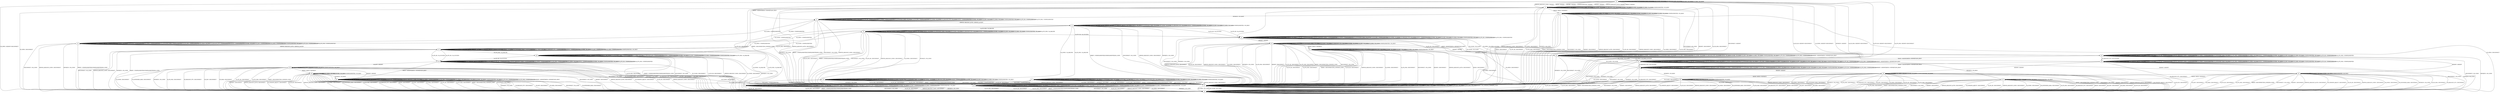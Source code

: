 digraph G {
label=""
s0
s1
s2
s3
s4
s5
s6
s7
s8
s9
s10
s11
s12
s13
s14
s15
s16
s17
s18
s19
s20
s21
s22
s23
s24
s25
s26
s27
s28
s29
s30
s0 [label="s0"];
s0 -> s2[label="DISCONNECT / KEXINIT "]
s0 -> s3[label="KEXINIT / KEXINIT "]
s0 -> s3[label="SERVICE_REQUEST_AUTH / KEXINIT "]
s0 -> s0[label="CH_WINDOW_ADJUST / CH_NONE "]
s0 -> s3[label="DEBUG / KEXINIT "]
s0 -> s2[label="UA_PK_OK / KEXINIT+DISCONNECT "]
s0 -> s3[label="SERVICE_REQUEST_CONN / KEXINIT "]
s0 -> s2[label="UA_NONE / KEXINIT+DISCONNECT "]
s0 -> s0[label="CH_EXTENDED_DATA / CH_NONE "]
s0 -> s2[label="NEWKEYS / KEXINIT "]
s0 -> s2[label="UA_PK_NOK / KEXINIT+DISCONNECT "]
s0 -> s4[label="CH_OPEN / KEXINIT+DISCONNECT "]
s0 -> s0[label="CH_CLOSE / CH_NONE "]
s0 -> s0[label="CH_REQUEST_PTY / CH_NONE "]
s0 -> s3[label="KEX30 / KEXINIT "]
s0 -> s3[label="IGNORE / KEXINIT "]
s0 -> s0[label="CH_EOF / CH_NONE "]
s0 -> s0[label="CH_DATA / CH_NONE "]
s0 -> s3[label="UNIMPLEMENTED / KEXINIT "]
s0 -> s2[label="UA_PW_OK / KEXINIT+DISCONNECT "]
s0 -> s2[label="UA_PW_NOK / KEXINIT+DISCONNECT "]
s0 -> s1[label="REKEY / KEXINIT|KEX31+NEWKEYS|NO_RESP "]
s1 [label="s1"];
s1 -> s2[label="DISCONNECT / NO_CONN "]
s1 -> s1[label="KEXINIT / UNIMPLEMENTED "]
s1 -> s5[label="SERVICE_REQUEST_AUTH / SERVICE_ACCEPT "]
s1 -> s1[label="CH_WINDOW_ADJUST / CH_NONE "]
s1 -> s1[label="DEBUG / NO_RESP "]
s1 -> s1[label="UA_PK_OK / UNIMPLEMENTED "]
s1 -> s2[label="SERVICE_REQUEST_CONN / DISCONNECT "]
s1 -> s1[label="UA_NONE / UNIMPLEMENTED "]
s1 -> s1[label="CH_EXTENDED_DATA / CH_NONE "]
s1 -> s2[label="NEWKEYS / NO_CONN "]
s1 -> s1[label="UA_PK_NOK / UNIMPLEMENTED "]
s1 -> s6[label="CH_OPEN / UNIMPLEMENTED "]
s1 -> s1[label="CH_CLOSE / CH_NONE "]
s1 -> s1[label="CH_REQUEST_PTY / CH_NONE "]
s1 -> s1[label="KEX30 / UNIMPLEMENTED "]
s1 -> s1[label="IGNORE / NO_RESP "]
s1 -> s1[label="CH_EOF / CH_NONE "]
s1 -> s1[label="CH_DATA / CH_NONE "]
s1 -> s1[label="UNIMPLEMENTED / NO_RESP "]
s1 -> s1[label="UA_PW_OK / UNIMPLEMENTED "]
s1 -> s1[label="UA_PW_NOK / UNIMPLEMENTED "]
s1 -> s2[label="REKEY / UNIMPLEMENTED|UNIMPLEMENTED|NO_CONN "]
s2 [label="s2"];
s2 -> s2[label="DISCONNECT / NO_CONN "]
s2 -> s2[label="KEXINIT / NO_CONN "]
s2 -> s2[label="SERVICE_REQUEST_AUTH / NO_CONN "]
s2 -> s2[label="CH_WINDOW_ADJUST / CH_NONE "]
s2 -> s2[label="DEBUG / NO_CONN "]
s2 -> s2[label="UA_PK_OK / NO_CONN "]
s2 -> s2[label="SERVICE_REQUEST_CONN / NO_CONN "]
s2 -> s2[label="UA_NONE / NO_CONN "]
s2 -> s2[label="CH_EXTENDED_DATA / CH_NONE "]
s2 -> s2[label="NEWKEYS / NO_CONN "]
s2 -> s2[label="UA_PK_NOK / NO_CONN "]
s2 -> s4[label="CH_OPEN / NO_CONN "]
s2 -> s2[label="CH_CLOSE / CH_NONE "]
s2 -> s2[label="CH_REQUEST_PTY / CH_NONE "]
s2 -> s2[label="KEX30 / NO_CONN "]
s2 -> s2[label="IGNORE / NO_CONN "]
s2 -> s2[label="CH_EOF / CH_NONE "]
s2 -> s2[label="CH_DATA / CH_NONE "]
s2 -> s2[label="UNIMPLEMENTED / NO_CONN "]
s2 -> s2[label="UA_PW_OK / NO_CONN "]
s2 -> s2[label="UA_PW_NOK / NO_CONN "]
s2 -> s2[label="REKEY / NO_CONN|NO_CONN|NO_CONN "]
s3 [label="s3"];
s3 -> s2[label="DISCONNECT / NO_CONN "]
s3 -> s2[label="KEXINIT / DISCONNECT "]
s3 -> s2[label="SERVICE_REQUEST_AUTH / DISCONNECT "]
s3 -> s3[label="CH_WINDOW_ADJUST / CH_NONE "]
s3 -> s3[label="DEBUG / NO_RESP "]
s3 -> s2[label="UA_PK_OK / DISCONNECT "]
s3 -> s2[label="SERVICE_REQUEST_CONN / DISCONNECT "]
s3 -> s2[label="UA_NONE / DISCONNECT "]
s3 -> s3[label="CH_EXTENDED_DATA / CH_NONE "]
s3 -> s2[label="NEWKEYS / NO_CONN "]
s3 -> s2[label="UA_PK_NOK / DISCONNECT "]
s3 -> s4[label="CH_OPEN / DISCONNECT "]
s3 -> s3[label="CH_CLOSE / CH_NONE "]
s3 -> s3[label="CH_REQUEST_PTY / CH_NONE "]
s3 -> s7[label="KEX30 / KEX31+NEWKEYS "]
s3 -> s3[label="IGNORE / NO_RESP "]
s3 -> s3[label="CH_EOF / CH_NONE "]
s3 -> s3[label="CH_DATA / CH_NONE "]
s3 -> s3[label="UNIMPLEMENTED / NO_RESP "]
s3 -> s2[label="UA_PW_OK / DISCONNECT "]
s3 -> s2[label="UA_PW_NOK / DISCONNECT "]
s3 -> s2[label="REKEY / DISCONNECT|NO_CONN|NO_CONN "]
s4 [label="s4"];
s4 -> s4[label="DISCONNECT / NO_CONN "]
s4 -> s4[label="KEXINIT / NO_CONN "]
s4 -> s4[label="SERVICE_REQUEST_AUTH / NO_CONN "]
s4 -> s4[label="CH_WINDOW_ADJUST / NO_CONN "]
s4 -> s4[label="DEBUG / NO_CONN "]
s4 -> s4[label="UA_PK_OK / NO_CONN "]
s4 -> s4[label="SERVICE_REQUEST_CONN / NO_CONN "]
s4 -> s4[label="UA_NONE / NO_CONN "]
s4 -> s4[label="CH_EXTENDED_DATA / NO_CONN "]
s4 -> s4[label="NEWKEYS / NO_CONN "]
s4 -> s4[label="UA_PK_NOK / NO_CONN "]
s4 -> s4[label="CH_OPEN / CH_MAX "]
s4 -> s2[label="CH_CLOSE / NO_CONN "]
s4 -> s4[label="CH_REQUEST_PTY / NO_CONN "]
s4 -> s4[label="KEX30 / NO_CONN "]
s4 -> s4[label="IGNORE / NO_CONN "]
s4 -> s4[label="CH_EOF / NO_CONN "]
s4 -> s4[label="CH_DATA / NO_CONN "]
s4 -> s4[label="UNIMPLEMENTED / NO_CONN "]
s4 -> s4[label="UA_PW_OK / NO_CONN "]
s4 -> s4[label="UA_PW_NOK / NO_CONN "]
s4 -> s4[label="REKEY / NO_CONN|NO_CONN|NO_CONN "]
s5 [label="s5"];
s5 -> s2[label="DISCONNECT / NO_CONN "]
s5 -> s5[label="KEXINIT / UNIMPLEMENTED "]
s5 -> s5[label="SERVICE_REQUEST_AUTH / SERVICE_ACCEPT "]
s5 -> s5[label="CH_WINDOW_ADJUST / CH_NONE "]
s5 -> s5[label="DEBUG / NO_RESP "]
s5 -> s8[label="UA_PK_OK / UA_SUCCESS "]
s5 -> s2[label="SERVICE_REQUEST_CONN / DISCONNECT "]
s5 -> s10[label="UA_NONE / UA_FAILURE "]
s5 -> s5[label="CH_EXTENDED_DATA / CH_NONE "]
s5 -> s2[label="NEWKEYS / NO_CONN "]
s5 -> s11[label="UA_PK_NOK / UA_FAILURE "]
s5 -> s12[label="CH_OPEN / UNIMPLEMENTED "]
s5 -> s5[label="CH_CLOSE / CH_NONE "]
s5 -> s5[label="CH_REQUEST_PTY / CH_NONE "]
s5 -> s5[label="KEX30 / UNIMPLEMENTED "]
s5 -> s5[label="IGNORE / NO_RESP "]
s5 -> s5[label="CH_EOF / CH_NONE "]
s5 -> s5[label="CH_DATA / CH_NONE "]
s5 -> s5[label="UNIMPLEMENTED / NO_RESP "]
s5 -> s8[label="UA_PW_OK / UA_SUCCESS "]
s5 -> s9[label="UA_PW_NOK / UA_FAILURE "]
s5 -> s2[label="REKEY / UNIMPLEMENTED|UNIMPLEMENTED|NO_CONN "]
s6 [label="s6"];
s6 -> s4[label="DISCONNECT / NO_CONN "]
s6 -> s6[label="KEXINIT / UNIMPLEMENTED "]
s6 -> s12[label="SERVICE_REQUEST_AUTH / SERVICE_ACCEPT "]
s6 -> s6[label="CH_WINDOW_ADJUST / UNIMPLEMENTED "]
s6 -> s6[label="DEBUG / NO_RESP "]
s6 -> s6[label="UA_PK_OK / UNIMPLEMENTED "]
s6 -> s4[label="SERVICE_REQUEST_CONN / DISCONNECT "]
s6 -> s6[label="UA_NONE / UNIMPLEMENTED "]
s6 -> s6[label="CH_EXTENDED_DATA / UNIMPLEMENTED "]
s6 -> s4[label="NEWKEYS / NO_CONN "]
s6 -> s6[label="UA_PK_NOK / UNIMPLEMENTED "]
s6 -> s6[label="CH_OPEN / CH_MAX "]
s6 -> s1[label="CH_CLOSE / UNIMPLEMENTED "]
s6 -> s6[label="CH_REQUEST_PTY / UNIMPLEMENTED "]
s6 -> s6[label="KEX30 / UNIMPLEMENTED "]
s6 -> s6[label="IGNORE / NO_RESP "]
s6 -> s6[label="CH_EOF / UNIMPLEMENTED "]
s6 -> s6[label="CH_DATA / UNIMPLEMENTED "]
s6 -> s6[label="UNIMPLEMENTED / NO_RESP "]
s6 -> s6[label="UA_PW_OK / UNIMPLEMENTED "]
s6 -> s6[label="UA_PW_NOK / UNIMPLEMENTED "]
s6 -> s4[label="REKEY / UNIMPLEMENTED|UNIMPLEMENTED|NO_CONN "]
s7 [label="s7"];
s7 -> s2[label="DISCONNECT / NO_CONN "]
s7 -> s2[label="KEXINIT / DISCONNECT "]
s7 -> s2[label="SERVICE_REQUEST_AUTH / DISCONNECT "]
s7 -> s7[label="CH_WINDOW_ADJUST / CH_NONE "]
s7 -> s7[label="DEBUG / NO_RESP "]
s7 -> s2[label="UA_PK_OK / DISCONNECT "]
s7 -> s2[label="SERVICE_REQUEST_CONN / DISCONNECT "]
s7 -> s2[label="UA_NONE / DISCONNECT "]
s7 -> s7[label="CH_EXTENDED_DATA / CH_NONE "]
s7 -> s1[label="NEWKEYS / NO_RESP "]
s7 -> s2[label="UA_PK_NOK / DISCONNECT "]
s7 -> s4[label="CH_OPEN / DISCONNECT "]
s7 -> s7[label="CH_CLOSE / CH_NONE "]
s7 -> s7[label="CH_REQUEST_PTY / CH_NONE "]
s7 -> s2[label="KEX30 / DISCONNECT "]
s7 -> s7[label="IGNORE / NO_RESP "]
s7 -> s7[label="CH_EOF / CH_NONE "]
s7 -> s7[label="CH_DATA / CH_NONE "]
s7 -> s7[label="UNIMPLEMENTED / NO_RESP "]
s7 -> s2[label="UA_PW_OK / DISCONNECT "]
s7 -> s2[label="UA_PW_NOK / DISCONNECT "]
s7 -> s2[label="REKEY / DISCONNECT|NO_CONN|NO_CONN "]
s8 [label="s8"];
s8 -> s2[label="DISCONNECT / NO_CONN "]
s8 -> s13[label="KEXINIT / KEXINIT "]
s8 -> s8[label="SERVICE_REQUEST_AUTH / UNIMPLEMENTED "]
s8 -> s8[label="CH_WINDOW_ADJUST / CH_NONE "]
s8 -> s8[label="DEBUG / NO_RESP "]
s8 -> s8[label="UA_PK_OK / UNIMPLEMENTED "]
s8 -> s8[label="SERVICE_REQUEST_CONN / UNIMPLEMENTED "]
s8 -> s8[label="UA_NONE / UNIMPLEMENTED "]
s8 -> s8[label="CH_EXTENDED_DATA / CH_NONE "]
s8 -> s2[label="NEWKEYS / NO_CONN "]
s8 -> s8[label="UA_PK_NOK / UNIMPLEMENTED "]
s8 -> s15[label="CH_OPEN / CH_OPEN_SUCCESS "]
s8 -> s8[label="CH_CLOSE / CH_NONE "]
s8 -> s8[label="CH_REQUEST_PTY / CH_NONE "]
s8 -> s8[label="KEX30 / UNIMPLEMENTED "]
s8 -> s8[label="IGNORE / NO_RESP "]
s8 -> s8[label="CH_EOF / CH_NONE "]
s8 -> s8[label="CH_DATA / CH_NONE "]
s8 -> s8[label="UNIMPLEMENTED / NO_RESP "]
s8 -> s8[label="UA_PW_OK / UNIMPLEMENTED "]
s8 -> s8[label="UA_PW_NOK / UNIMPLEMENTED "]
s8 -> s14[label="REKEY / KEXINIT|KEX31+NEWKEYS|NO_RESP "]
s9 [label="s9"];
s9 -> s2[label="DISCONNECT / NO_CONN "]
s9 -> s9[label="KEXINIT / UNIMPLEMENTED "]
s9 -> s9[label="SERVICE_REQUEST_AUTH / SERVICE_ACCEPT "]
s9 -> s9[label="CH_WINDOW_ADJUST / CH_NONE "]
s9 -> s9[label="DEBUG / NO_RESP "]
s9 -> s2[label="UA_PK_OK / DISCONNECT "]
s9 -> s2[label="SERVICE_REQUEST_CONN / DISCONNECT "]
s9 -> s2[label="UA_NONE / DISCONNECT "]
s9 -> s9[label="CH_EXTENDED_DATA / CH_NONE "]
s9 -> s2[label="NEWKEYS / NO_CONN "]
s9 -> s2[label="UA_PK_NOK / DISCONNECT "]
s9 -> s16[label="CH_OPEN / UNIMPLEMENTED "]
s9 -> s9[label="CH_CLOSE / CH_NONE "]
s9 -> s9[label="CH_REQUEST_PTY / CH_NONE "]
s9 -> s9[label="KEX30 / UNIMPLEMENTED "]
s9 -> s9[label="IGNORE / NO_RESP "]
s9 -> s9[label="CH_EOF / CH_NONE "]
s9 -> s9[label="CH_DATA / CH_NONE "]
s9 -> s9[label="UNIMPLEMENTED / NO_RESP "]
s9 -> s8[label="UA_PW_OK / UA_SUCCESS "]
s9 -> s9[label="UA_PW_NOK / UA_FAILURE "]
s9 -> s2[label="REKEY / UNIMPLEMENTED|UNIMPLEMENTED|NO_CONN "]
s10 [label="s10"];
s10 -> s2[label="DISCONNECT / NO_CONN "]
s10 -> s10[label="KEXINIT / UNIMPLEMENTED "]
s10 -> s10[label="SERVICE_REQUEST_AUTH / SERVICE_ACCEPT "]
s10 -> s10[label="CH_WINDOW_ADJUST / CH_NONE "]
s10 -> s10[label="DEBUG / NO_RESP "]
s10 -> s2[label="UA_PK_OK / DISCONNECT "]
s10 -> s2[label="SERVICE_REQUEST_CONN / DISCONNECT "]
s10 -> s10[label="UA_NONE / UA_FAILURE "]
s10 -> s10[label="CH_EXTENDED_DATA / CH_NONE "]
s10 -> s2[label="NEWKEYS / NO_CONN "]
s10 -> s2[label="UA_PK_NOK / DISCONNECT "]
s10 -> s17[label="CH_OPEN / UNIMPLEMENTED "]
s10 -> s10[label="CH_CLOSE / CH_NONE "]
s10 -> s10[label="CH_REQUEST_PTY / CH_NONE "]
s10 -> s10[label="KEX30 / UNIMPLEMENTED "]
s10 -> s10[label="IGNORE / NO_RESP "]
s10 -> s10[label="CH_EOF / CH_NONE "]
s10 -> s10[label="CH_DATA / CH_NONE "]
s10 -> s10[label="UNIMPLEMENTED / NO_RESP "]
s10 -> s2[label="UA_PW_OK / DISCONNECT "]
s10 -> s2[label="UA_PW_NOK / DISCONNECT "]
s10 -> s2[label="REKEY / UNIMPLEMENTED|UNIMPLEMENTED|NO_CONN "]
s11 [label="s11"];
s11 -> s2[label="DISCONNECT / NO_CONN "]
s11 -> s11[label="KEXINIT / UNIMPLEMENTED "]
s11 -> s11[label="SERVICE_REQUEST_AUTH / SERVICE_ACCEPT "]
s11 -> s11[label="CH_WINDOW_ADJUST / CH_NONE "]
s11 -> s11[label="DEBUG / NO_RESP "]
s11 -> s2[label="UA_PK_OK / DISCONNECT "]
s11 -> s2[label="SERVICE_REQUEST_CONN / DISCONNECT "]
s11 -> s2[label="UA_NONE / DISCONNECT "]
s11 -> s11[label="CH_EXTENDED_DATA / CH_NONE "]
s11 -> s2[label="NEWKEYS / NO_CONN "]
s11 -> s11[label="UA_PK_NOK / UA_FAILURE "]
s11 -> s18[label="CH_OPEN / UNIMPLEMENTED "]
s11 -> s11[label="CH_CLOSE / CH_NONE "]
s11 -> s11[label="CH_REQUEST_PTY / CH_NONE "]
s11 -> s11[label="KEX30 / UNIMPLEMENTED "]
s11 -> s11[label="IGNORE / NO_RESP "]
s11 -> s11[label="CH_EOF / CH_NONE "]
s11 -> s11[label="CH_DATA / CH_NONE "]
s11 -> s11[label="UNIMPLEMENTED / NO_RESP "]
s11 -> s2[label="UA_PW_OK / DISCONNECT "]
s11 -> s2[label="UA_PW_NOK / DISCONNECT "]
s11 -> s2[label="REKEY / UNIMPLEMENTED|UNIMPLEMENTED|NO_CONN "]
s12 [label="s12"];
s12 -> s4[label="DISCONNECT / NO_CONN "]
s12 -> s12[label="KEXINIT / UNIMPLEMENTED "]
s12 -> s12[label="SERVICE_REQUEST_AUTH / SERVICE_ACCEPT "]
s12 -> s12[label="CH_WINDOW_ADJUST / UNIMPLEMENTED "]
s12 -> s12[label="DEBUG / NO_RESP "]
s12 -> s19[label="UA_PK_OK / UA_SUCCESS "]
s12 -> s4[label="SERVICE_REQUEST_CONN / DISCONNECT "]
s12 -> s17[label="UA_NONE / UA_FAILURE "]
s12 -> s12[label="CH_EXTENDED_DATA / UNIMPLEMENTED "]
s12 -> s4[label="NEWKEYS / NO_CONN "]
s12 -> s18[label="UA_PK_NOK / UA_FAILURE "]
s12 -> s12[label="CH_OPEN / CH_MAX "]
s12 -> s5[label="CH_CLOSE / UNIMPLEMENTED "]
s12 -> s12[label="CH_REQUEST_PTY / UNIMPLEMENTED "]
s12 -> s12[label="KEX30 / UNIMPLEMENTED "]
s12 -> s12[label="IGNORE / NO_RESP "]
s12 -> s12[label="CH_EOF / UNIMPLEMENTED "]
s12 -> s12[label="CH_DATA / UNIMPLEMENTED "]
s12 -> s12[label="UNIMPLEMENTED / NO_RESP "]
s12 -> s19[label="UA_PW_OK / UA_SUCCESS "]
s12 -> s16[label="UA_PW_NOK / UA_FAILURE "]
s12 -> s4[label="REKEY / UNIMPLEMENTED|UNIMPLEMENTED|NO_CONN "]
s13 [label="s13"];
s13 -> s2[label="DISCONNECT / NO_CONN "]
s13 -> s2[label="KEXINIT / DISCONNECT "]
s13 -> s2[label="SERVICE_REQUEST_AUTH / DISCONNECT "]
s13 -> s13[label="CH_WINDOW_ADJUST / CH_NONE "]
s13 -> s13[label="DEBUG / NO_RESP "]
s13 -> s2[label="UA_PK_OK / DISCONNECT "]
s13 -> s2[label="SERVICE_REQUEST_CONN / DISCONNECT "]
s13 -> s2[label="UA_NONE / DISCONNECT "]
s13 -> s13[label="CH_EXTENDED_DATA / CH_NONE "]
s13 -> s2[label="NEWKEYS / NO_CONN "]
s13 -> s2[label="UA_PK_NOK / DISCONNECT "]
s13 -> s4[label="CH_OPEN / DISCONNECT "]
s13 -> s13[label="CH_CLOSE / CH_NONE "]
s13 -> s13[label="CH_REQUEST_PTY / CH_NONE "]
s13 -> s20[label="KEX30 / KEX31+NEWKEYS "]
s13 -> s13[label="IGNORE / NO_RESP "]
s13 -> s13[label="CH_EOF / CH_NONE "]
s13 -> s13[label="CH_DATA / CH_NONE "]
s13 -> s13[label="UNIMPLEMENTED / NO_RESP "]
s13 -> s2[label="UA_PW_OK / DISCONNECT "]
s13 -> s2[label="UA_PW_NOK / DISCONNECT "]
s13 -> s2[label="REKEY / DISCONNECT|NO_CONN|NO_CONN "]
s14 [label="s14"];
s14 -> s2[label="DISCONNECT / NO_CONN "]
s14 -> s13[label="KEXINIT / KEXINIT "]
s14 -> s14[label="SERVICE_REQUEST_AUTH / NO_RESP "]
s14 -> s14[label="CH_WINDOW_ADJUST / CH_NONE "]
s14 -> s14[label="DEBUG / NO_RESP "]
s14 -> s14[label="UA_PK_OK / UNIMPLEMENTED "]
s14 -> s14[label="SERVICE_REQUEST_CONN / NO_RESP "]
s14 -> s14[label="UA_NONE / UNIMPLEMENTED "]
s14 -> s14[label="CH_EXTENDED_DATA / CH_NONE "]
s14 -> s2[label="NEWKEYS / NO_CONN "]
s14 -> s14[label="UA_PK_NOK / UNIMPLEMENTED "]
s14 -> s21[label="CH_OPEN / CH_OPEN_SUCCESS "]
s14 -> s14[label="CH_CLOSE / CH_NONE "]
s14 -> s14[label="CH_REQUEST_PTY / CH_NONE "]
s14 -> s14[label="KEX30 / NO_RESP "]
s14 -> s14[label="IGNORE / NO_RESP "]
s14 -> s14[label="CH_EOF / CH_NONE "]
s14 -> s14[label="CH_DATA / CH_NONE "]
s14 -> s14[label="UNIMPLEMENTED / NO_RESP "]
s14 -> s14[label="UA_PW_OK / UNIMPLEMENTED "]
s14 -> s14[label="UA_PW_NOK / UNIMPLEMENTED "]
s14 -> s14[label="REKEY / KEXINIT|KEX31+NEWKEYS|NO_RESP "]
s15 [label="s15"];
s15 -> s4[label="DISCONNECT / NO_CONN "]
s15 -> s22[label="KEXINIT / KEXINIT "]
s15 -> s15[label="SERVICE_REQUEST_AUTH / UNIMPLEMENTED "]
s15 -> s15[label="CH_WINDOW_ADJUST / NO_RESP "]
s15 -> s15[label="DEBUG / NO_RESP "]
s15 -> s15[label="UA_PK_OK / UNIMPLEMENTED "]
s15 -> s15[label="SERVICE_REQUEST_CONN / UNIMPLEMENTED "]
s15 -> s15[label="UA_NONE / UNIMPLEMENTED "]
s15 -> s15[label="CH_EXTENDED_DATA / NO_RESP "]
s15 -> s4[label="NEWKEYS / NO_CONN "]
s15 -> s15[label="UA_PK_NOK / UNIMPLEMENTED "]
s15 -> s15[label="CH_OPEN / CH_MAX "]
s15 -> s8[label="CH_CLOSE / CH_CLOSE "]
s15 -> s23[label="CH_REQUEST_PTY / CH_SUCCESS "]
s15 -> s15[label="KEX30 / UNIMPLEMENTED "]
s15 -> s15[label="IGNORE / NO_RESP "]
s15 -> s15[label="CH_EOF / NO_RESP "]
s15 -> s15[label="CH_DATA / NO_RESP "]
s15 -> s15[label="UNIMPLEMENTED / NO_RESP "]
s15 -> s15[label="UA_PW_OK / UNIMPLEMENTED "]
s15 -> s15[label="UA_PW_NOK / UNIMPLEMENTED "]
s15 -> s21[label="REKEY / KEXINIT|KEX31+NEWKEYS|NO_RESP "]
s16 [label="s16"];
s16 -> s4[label="DISCONNECT / NO_CONN "]
s16 -> s16[label="KEXINIT / UNIMPLEMENTED "]
s16 -> s16[label="SERVICE_REQUEST_AUTH / SERVICE_ACCEPT "]
s16 -> s16[label="CH_WINDOW_ADJUST / UNIMPLEMENTED "]
s16 -> s16[label="DEBUG / NO_RESP "]
s16 -> s4[label="UA_PK_OK / DISCONNECT "]
s16 -> s4[label="SERVICE_REQUEST_CONN / DISCONNECT "]
s16 -> s4[label="UA_NONE / DISCONNECT "]
s16 -> s16[label="CH_EXTENDED_DATA / UNIMPLEMENTED "]
s16 -> s4[label="NEWKEYS / NO_CONN "]
s16 -> s4[label="UA_PK_NOK / DISCONNECT "]
s16 -> s16[label="CH_OPEN / CH_MAX "]
s16 -> s9[label="CH_CLOSE / UNIMPLEMENTED "]
s16 -> s16[label="CH_REQUEST_PTY / UNIMPLEMENTED "]
s16 -> s16[label="KEX30 / UNIMPLEMENTED "]
s16 -> s16[label="IGNORE / NO_RESP "]
s16 -> s16[label="CH_EOF / UNIMPLEMENTED "]
s16 -> s16[label="CH_DATA / UNIMPLEMENTED "]
s16 -> s16[label="UNIMPLEMENTED / NO_RESP "]
s16 -> s19[label="UA_PW_OK / UA_SUCCESS "]
s16 -> s16[label="UA_PW_NOK / UA_FAILURE "]
s16 -> s4[label="REKEY / UNIMPLEMENTED|UNIMPLEMENTED|NO_CONN "]
s17 [label="s17"];
s17 -> s4[label="DISCONNECT / NO_CONN "]
s17 -> s17[label="KEXINIT / UNIMPLEMENTED "]
s17 -> s17[label="SERVICE_REQUEST_AUTH / SERVICE_ACCEPT "]
s17 -> s17[label="CH_WINDOW_ADJUST / UNIMPLEMENTED "]
s17 -> s17[label="DEBUG / NO_RESP "]
s17 -> s4[label="UA_PK_OK / DISCONNECT "]
s17 -> s4[label="SERVICE_REQUEST_CONN / DISCONNECT "]
s17 -> s17[label="UA_NONE / UA_FAILURE "]
s17 -> s17[label="CH_EXTENDED_DATA / UNIMPLEMENTED "]
s17 -> s4[label="NEWKEYS / NO_CONN "]
s17 -> s4[label="UA_PK_NOK / DISCONNECT "]
s17 -> s17[label="CH_OPEN / CH_MAX "]
s17 -> s10[label="CH_CLOSE / UNIMPLEMENTED "]
s17 -> s17[label="CH_REQUEST_PTY / UNIMPLEMENTED "]
s17 -> s17[label="KEX30 / UNIMPLEMENTED "]
s17 -> s17[label="IGNORE / NO_RESP "]
s17 -> s17[label="CH_EOF / UNIMPLEMENTED "]
s17 -> s17[label="CH_DATA / UNIMPLEMENTED "]
s17 -> s17[label="UNIMPLEMENTED / NO_RESP "]
s17 -> s4[label="UA_PW_OK / DISCONNECT "]
s17 -> s4[label="UA_PW_NOK / DISCONNECT "]
s17 -> s4[label="REKEY / UNIMPLEMENTED|UNIMPLEMENTED|NO_CONN "]
s18 [label="s18"];
s18 -> s4[label="DISCONNECT / NO_CONN "]
s18 -> s18[label="KEXINIT / UNIMPLEMENTED "]
s18 -> s18[label="SERVICE_REQUEST_AUTH / SERVICE_ACCEPT "]
s18 -> s18[label="CH_WINDOW_ADJUST / UNIMPLEMENTED "]
s18 -> s18[label="DEBUG / NO_RESP "]
s18 -> s4[label="UA_PK_OK / DISCONNECT "]
s18 -> s4[label="SERVICE_REQUEST_CONN / DISCONNECT "]
s18 -> s4[label="UA_NONE / DISCONNECT "]
s18 -> s18[label="CH_EXTENDED_DATA / UNIMPLEMENTED "]
s18 -> s4[label="NEWKEYS / NO_CONN "]
s18 -> s18[label="UA_PK_NOK / UA_FAILURE "]
s18 -> s18[label="CH_OPEN / CH_MAX "]
s18 -> s11[label="CH_CLOSE / UNIMPLEMENTED "]
s18 -> s18[label="CH_REQUEST_PTY / UNIMPLEMENTED "]
s18 -> s18[label="KEX30 / UNIMPLEMENTED "]
s18 -> s18[label="IGNORE / NO_RESP "]
s18 -> s18[label="CH_EOF / UNIMPLEMENTED "]
s18 -> s18[label="CH_DATA / UNIMPLEMENTED "]
s18 -> s18[label="UNIMPLEMENTED / NO_RESP "]
s18 -> s4[label="UA_PW_OK / DISCONNECT "]
s18 -> s4[label="UA_PW_NOK / DISCONNECT "]
s18 -> s4[label="REKEY / UNIMPLEMENTED|UNIMPLEMENTED|NO_CONN "]
s19 [label="s19"];
s19 -> s4[label="DISCONNECT / NO_CONN "]
s19 -> s24[label="KEXINIT / KEXINIT "]
s19 -> s19[label="SERVICE_REQUEST_AUTH / UNIMPLEMENTED "]
s19 -> s19[label="CH_WINDOW_ADJUST / NO_RESP "]
s19 -> s19[label="DEBUG / NO_RESP "]
s19 -> s19[label="UA_PK_OK / UNIMPLEMENTED "]
s19 -> s19[label="SERVICE_REQUEST_CONN / UNIMPLEMENTED "]
s19 -> s19[label="UA_NONE / UNIMPLEMENTED "]
s19 -> s4[label="CH_EXTENDED_DATA / DISCONNECT "]
s19 -> s4[label="NEWKEYS / NO_CONN "]
s19 -> s19[label="UA_PK_NOK / UNIMPLEMENTED "]
s19 -> s19[label="CH_OPEN / CH_MAX "]
s19 -> s2[label="CH_CLOSE / DISCONNECT "]
s19 -> s4[label="CH_REQUEST_PTY / DISCONNECT "]
s19 -> s19[label="KEX30 / UNIMPLEMENTED "]
s19 -> s19[label="IGNORE / NO_RESP "]
s19 -> s4[label="CH_EOF / DISCONNECT "]
s19 -> s4[label="CH_DATA / DISCONNECT "]
s19 -> s19[label="UNIMPLEMENTED / NO_RESP "]
s19 -> s19[label="UA_PW_OK / UNIMPLEMENTED "]
s19 -> s19[label="UA_PW_NOK / UNIMPLEMENTED "]
s19 -> s25[label="REKEY / KEXINIT|KEX31+NEWKEYS|NO_RESP "]
s20 [label="s20"];
s20 -> s2[label="DISCONNECT / NO_CONN "]
s20 -> s2[label="KEXINIT / DISCONNECT "]
s20 -> s2[label="SERVICE_REQUEST_AUTH / DISCONNECT "]
s20 -> s20[label="CH_WINDOW_ADJUST / CH_NONE "]
s20 -> s20[label="DEBUG / NO_RESP "]
s20 -> s2[label="UA_PK_OK / DISCONNECT "]
s20 -> s2[label="SERVICE_REQUEST_CONN / DISCONNECT "]
s20 -> s2[label="UA_NONE / DISCONNECT "]
s20 -> s20[label="CH_EXTENDED_DATA / CH_NONE "]
s20 -> s14[label="NEWKEYS / NO_RESP "]
s20 -> s2[label="UA_PK_NOK / DISCONNECT "]
s20 -> s4[label="CH_OPEN / DISCONNECT "]
s20 -> s20[label="CH_CLOSE / CH_NONE "]
s20 -> s20[label="CH_REQUEST_PTY / CH_NONE "]
s20 -> s2[label="KEX30 / DISCONNECT "]
s20 -> s20[label="IGNORE / NO_RESP "]
s20 -> s20[label="CH_EOF / CH_NONE "]
s20 -> s20[label="CH_DATA / CH_NONE "]
s20 -> s20[label="UNIMPLEMENTED / NO_RESP "]
s20 -> s2[label="UA_PW_OK / DISCONNECT "]
s20 -> s2[label="UA_PW_NOK / DISCONNECT "]
s20 -> s2[label="REKEY / DISCONNECT|NO_CONN|NO_CONN "]
s21 [label="s21"];
s21 -> s4[label="DISCONNECT / NO_CONN "]
s21 -> s22[label="KEXINIT / KEXINIT "]
s21 -> s21[label="SERVICE_REQUEST_AUTH / NO_RESP "]
s21 -> s21[label="CH_WINDOW_ADJUST / NO_RESP "]
s21 -> s21[label="DEBUG / NO_RESP "]
s21 -> s21[label="UA_PK_OK / UNIMPLEMENTED "]
s21 -> s21[label="SERVICE_REQUEST_CONN / NO_RESP "]
s21 -> s21[label="UA_NONE / UNIMPLEMENTED "]
s21 -> s21[label="CH_EXTENDED_DATA / NO_RESP "]
s21 -> s4[label="NEWKEYS / NO_CONN "]
s21 -> s21[label="UA_PK_NOK / UNIMPLEMENTED "]
s21 -> s21[label="CH_OPEN / CH_MAX "]
s21 -> s14[label="CH_CLOSE / CH_CLOSE "]
s21 -> s26[label="CH_REQUEST_PTY / CH_SUCCESS "]
s21 -> s21[label="KEX30 / NO_RESP "]
s21 -> s21[label="IGNORE / NO_RESP "]
s21 -> s21[label="CH_EOF / NO_RESP "]
s21 -> s21[label="CH_DATA / NO_RESP "]
s21 -> s21[label="UNIMPLEMENTED / NO_RESP "]
s21 -> s21[label="UA_PW_OK / UNIMPLEMENTED "]
s21 -> s21[label="UA_PW_NOK / UNIMPLEMENTED "]
s21 -> s21[label="REKEY / KEXINIT|KEX31+NEWKEYS|NO_RESP "]
s22 [label="s22"];
s22 -> s4[label="DISCONNECT / NO_CONN "]
s22 -> s4[label="KEXINIT / DISCONNECT "]
s22 -> s4[label="SERVICE_REQUEST_AUTH / DISCONNECT "]
s22 -> s4[label="CH_WINDOW_ADJUST / DISCONNECT "]
s22 -> s22[label="DEBUG / NO_RESP "]
s22 -> s4[label="UA_PK_OK / DISCONNECT "]
s22 -> s4[label="SERVICE_REQUEST_CONN / DISCONNECT "]
s22 -> s4[label="UA_NONE / DISCONNECT "]
s22 -> s4[label="CH_EXTENDED_DATA / DISCONNECT "]
s22 -> s4[label="NEWKEYS / NO_CONN "]
s22 -> s4[label="UA_PK_NOK / DISCONNECT "]
s22 -> s22[label="CH_OPEN / CH_MAX "]
s22 -> s2[label="CH_CLOSE / DISCONNECT "]
s22 -> s4[label="CH_REQUEST_PTY / DISCONNECT "]
s22 -> s27[label="KEX30 / KEX31+NEWKEYS "]
s22 -> s22[label="IGNORE / NO_RESP "]
s22 -> s4[label="CH_EOF / DISCONNECT "]
s22 -> s4[label="CH_DATA / DISCONNECT "]
s22 -> s22[label="UNIMPLEMENTED / NO_RESP "]
s22 -> s4[label="UA_PW_OK / DISCONNECT "]
s22 -> s4[label="UA_PW_NOK / DISCONNECT "]
s22 -> s4[label="REKEY / DISCONNECT|NO_CONN|NO_CONN "]
s23 [label="s23"];
s23 -> s4[label="DISCONNECT / NO_CONN "]
s23 -> s28[label="KEXINIT / KEXINIT "]
s23 -> s23[label="SERVICE_REQUEST_AUTH / UNIMPLEMENTED "]
s23 -> s23[label="CH_WINDOW_ADJUST / NO_RESP "]
s23 -> s23[label="DEBUG / NO_RESP "]
s23 -> s23[label="UA_PK_OK / UNIMPLEMENTED "]
s23 -> s23[label="SERVICE_REQUEST_CONN / UNIMPLEMENTED "]
s23 -> s23[label="UA_NONE / UNIMPLEMENTED "]
s23 -> s23[label="CH_EXTENDED_DATA / NO_RESP "]
s23 -> s4[label="NEWKEYS / NO_CONN "]
s23 -> s23[label="UA_PK_NOK / UNIMPLEMENTED "]
s23 -> s23[label="CH_OPEN / CH_MAX "]
s23 -> s8[label="CH_CLOSE / CH_CLOSE "]
s23 -> s4[label="CH_REQUEST_PTY / DISCONNECT "]
s23 -> s23[label="KEX30 / UNIMPLEMENTED "]
s23 -> s23[label="IGNORE / NO_RESP "]
s23 -> s23[label="CH_EOF / NO_RESP "]
s23 -> s23[label="CH_DATA / NO_RESP "]
s23 -> s23[label="UNIMPLEMENTED / NO_RESP "]
s23 -> s23[label="UA_PW_OK / UNIMPLEMENTED "]
s23 -> s23[label="UA_PW_NOK / UNIMPLEMENTED "]
s23 -> s26[label="REKEY / KEXINIT|KEX31+NEWKEYS|NO_RESP "]
s24 [label="s24"];
s24 -> s4[label="DISCONNECT / NO_CONN "]
s24 -> s4[label="KEXINIT / DISCONNECT "]
s24 -> s4[label="SERVICE_REQUEST_AUTH / DISCONNECT "]
s24 -> s4[label="CH_WINDOW_ADJUST / DISCONNECT "]
s24 -> s24[label="DEBUG / NO_RESP "]
s24 -> s4[label="UA_PK_OK / DISCONNECT "]
s24 -> s4[label="SERVICE_REQUEST_CONN / DISCONNECT "]
s24 -> s4[label="UA_NONE / DISCONNECT "]
s24 -> s4[label="CH_EXTENDED_DATA / DISCONNECT "]
s24 -> s4[label="NEWKEYS / NO_CONN "]
s24 -> s4[label="UA_PK_NOK / DISCONNECT "]
s24 -> s24[label="CH_OPEN / CH_MAX "]
s24 -> s2[label="CH_CLOSE / DISCONNECT "]
s24 -> s4[label="CH_REQUEST_PTY / DISCONNECT "]
s24 -> s29[label="KEX30 / KEX31+NEWKEYS "]
s24 -> s24[label="IGNORE / NO_RESP "]
s24 -> s4[label="CH_EOF / DISCONNECT "]
s24 -> s4[label="CH_DATA / DISCONNECT "]
s24 -> s24[label="UNIMPLEMENTED / NO_RESP "]
s24 -> s4[label="UA_PW_OK / DISCONNECT "]
s24 -> s4[label="UA_PW_NOK / DISCONNECT "]
s24 -> s4[label="REKEY / DISCONNECT|NO_CONN|NO_CONN "]
s25 [label="s25"];
s25 -> s4[label="DISCONNECT / NO_CONN "]
s25 -> s24[label="KEXINIT / KEXINIT "]
s25 -> s25[label="SERVICE_REQUEST_AUTH / NO_RESP "]
s25 -> s25[label="CH_WINDOW_ADJUST / NO_RESP "]
s25 -> s25[label="DEBUG / NO_RESP "]
s25 -> s25[label="UA_PK_OK / UNIMPLEMENTED "]
s25 -> s25[label="SERVICE_REQUEST_CONN / NO_RESP "]
s25 -> s25[label="UA_NONE / UNIMPLEMENTED "]
s25 -> s4[label="CH_EXTENDED_DATA / DISCONNECT "]
s25 -> s4[label="NEWKEYS / NO_CONN "]
s25 -> s25[label="UA_PK_NOK / UNIMPLEMENTED "]
s25 -> s25[label="CH_OPEN / CH_MAX "]
s25 -> s2[label="CH_CLOSE / DISCONNECT "]
s25 -> s4[label="CH_REQUEST_PTY / DISCONNECT "]
s25 -> s25[label="KEX30 / NO_RESP "]
s25 -> s25[label="IGNORE / NO_RESP "]
s25 -> s4[label="CH_EOF / DISCONNECT "]
s25 -> s4[label="CH_DATA / DISCONNECT "]
s25 -> s25[label="UNIMPLEMENTED / NO_RESP "]
s25 -> s25[label="UA_PW_OK / UNIMPLEMENTED "]
s25 -> s25[label="UA_PW_NOK / UNIMPLEMENTED "]
s25 -> s25[label="REKEY / KEXINIT|KEX31+NEWKEYS|NO_RESP "]
s26 [label="s26"];
s26 -> s4[label="DISCONNECT / NO_CONN "]
s26 -> s28[label="KEXINIT / KEXINIT "]
s26 -> s26[label="SERVICE_REQUEST_AUTH / NO_RESP "]
s26 -> s26[label="CH_WINDOW_ADJUST / NO_RESP "]
s26 -> s26[label="DEBUG / NO_RESP "]
s26 -> s26[label="UA_PK_OK / UNIMPLEMENTED "]
s26 -> s26[label="SERVICE_REQUEST_CONN / NO_RESP "]
s26 -> s26[label="UA_NONE / UNIMPLEMENTED "]
s26 -> s26[label="CH_EXTENDED_DATA / NO_RESP "]
s26 -> s4[label="NEWKEYS / NO_CONN "]
s26 -> s26[label="UA_PK_NOK / UNIMPLEMENTED "]
s26 -> s26[label="CH_OPEN / CH_MAX "]
s26 -> s14[label="CH_CLOSE / CH_CLOSE "]
s26 -> s4[label="CH_REQUEST_PTY / DISCONNECT "]
s26 -> s26[label="KEX30 / NO_RESP "]
s26 -> s26[label="IGNORE / NO_RESP "]
s26 -> s26[label="CH_EOF / NO_RESP "]
s26 -> s26[label="CH_DATA / NO_RESP "]
s26 -> s26[label="UNIMPLEMENTED / NO_RESP "]
s26 -> s26[label="UA_PW_OK / UNIMPLEMENTED "]
s26 -> s26[label="UA_PW_NOK / UNIMPLEMENTED "]
s26 -> s26[label="REKEY / KEXINIT|KEX31+NEWKEYS|NO_RESP "]
s27 [label="s27"];
s27 -> s4[label="DISCONNECT / NO_CONN "]
s27 -> s4[label="KEXINIT / DISCONNECT "]
s27 -> s4[label="SERVICE_REQUEST_AUTH / DISCONNECT "]
s27 -> s4[label="CH_WINDOW_ADJUST / DISCONNECT "]
s27 -> s27[label="DEBUG / NO_RESP "]
s27 -> s4[label="UA_PK_OK / DISCONNECT "]
s27 -> s4[label="SERVICE_REQUEST_CONN / DISCONNECT "]
s27 -> s4[label="UA_NONE / DISCONNECT "]
s27 -> s4[label="CH_EXTENDED_DATA / DISCONNECT "]
s27 -> s21[label="NEWKEYS / NO_RESP "]
s27 -> s4[label="UA_PK_NOK / DISCONNECT "]
s27 -> s27[label="CH_OPEN / CH_MAX "]
s27 -> s2[label="CH_CLOSE / DISCONNECT "]
s27 -> s4[label="CH_REQUEST_PTY / DISCONNECT "]
s27 -> s4[label="KEX30 / DISCONNECT "]
s27 -> s27[label="IGNORE / NO_RESP "]
s27 -> s4[label="CH_EOF / DISCONNECT "]
s27 -> s4[label="CH_DATA / DISCONNECT "]
s27 -> s27[label="UNIMPLEMENTED / NO_RESP "]
s27 -> s4[label="UA_PW_OK / DISCONNECT "]
s27 -> s4[label="UA_PW_NOK / DISCONNECT "]
s27 -> s4[label="REKEY / DISCONNECT|NO_CONN|NO_CONN "]
s28 [label="s28"];
s28 -> s4[label="DISCONNECT / NO_CONN "]
s28 -> s4[label="KEXINIT / DISCONNECT "]
s28 -> s4[label="SERVICE_REQUEST_AUTH / DISCONNECT "]
s28 -> s4[label="CH_WINDOW_ADJUST / DISCONNECT "]
s28 -> s28[label="DEBUG / NO_RESP "]
s28 -> s4[label="UA_PK_OK / DISCONNECT "]
s28 -> s4[label="SERVICE_REQUEST_CONN / DISCONNECT "]
s28 -> s4[label="UA_NONE / DISCONNECT "]
s28 -> s4[label="CH_EXTENDED_DATA / DISCONNECT "]
s28 -> s4[label="NEWKEYS / NO_CONN "]
s28 -> s4[label="UA_PK_NOK / DISCONNECT "]
s28 -> s28[label="CH_OPEN / CH_MAX "]
s28 -> s2[label="CH_CLOSE / DISCONNECT "]
s28 -> s4[label="CH_REQUEST_PTY / DISCONNECT "]
s28 -> s30[label="KEX30 / KEX31+NEWKEYS "]
s28 -> s28[label="IGNORE / NO_RESP "]
s28 -> s4[label="CH_EOF / DISCONNECT "]
s28 -> s4[label="CH_DATA / DISCONNECT "]
s28 -> s28[label="UNIMPLEMENTED / NO_RESP "]
s28 -> s4[label="UA_PW_OK / DISCONNECT "]
s28 -> s4[label="UA_PW_NOK / DISCONNECT "]
s28 -> s4[label="REKEY / DISCONNECT|NO_CONN|NO_CONN "]
s29 [label="s29"];
s29 -> s4[label="DISCONNECT / NO_CONN "]
s29 -> s4[label="KEXINIT / DISCONNECT "]
s29 -> s4[label="SERVICE_REQUEST_AUTH / DISCONNECT "]
s29 -> s4[label="CH_WINDOW_ADJUST / DISCONNECT "]
s29 -> s29[label="DEBUG / NO_RESP "]
s29 -> s4[label="UA_PK_OK / DISCONNECT "]
s29 -> s4[label="SERVICE_REQUEST_CONN / DISCONNECT "]
s29 -> s4[label="UA_NONE / DISCONNECT "]
s29 -> s4[label="CH_EXTENDED_DATA / DISCONNECT "]
s29 -> s25[label="NEWKEYS / NO_RESP "]
s29 -> s4[label="UA_PK_NOK / DISCONNECT "]
s29 -> s29[label="CH_OPEN / CH_MAX "]
s29 -> s2[label="CH_CLOSE / DISCONNECT "]
s29 -> s4[label="CH_REQUEST_PTY / DISCONNECT "]
s29 -> s4[label="KEX30 / DISCONNECT "]
s29 -> s29[label="IGNORE / NO_RESP "]
s29 -> s4[label="CH_EOF / DISCONNECT "]
s29 -> s4[label="CH_DATA / DISCONNECT "]
s29 -> s29[label="UNIMPLEMENTED / NO_RESP "]
s29 -> s4[label="UA_PW_OK / DISCONNECT "]
s29 -> s4[label="UA_PW_NOK / DISCONNECT "]
s29 -> s4[label="REKEY / DISCONNECT|NO_CONN|NO_CONN "]
s30 [label="s30"];
s30 -> s4[label="DISCONNECT / NO_CONN "]
s30 -> s4[label="KEXINIT / DISCONNECT "]
s30 -> s4[label="SERVICE_REQUEST_AUTH / DISCONNECT "]
s30 -> s4[label="CH_WINDOW_ADJUST / DISCONNECT "]
s30 -> s30[label="DEBUG / NO_RESP "]
s30 -> s4[label="UA_PK_OK / DISCONNECT "]
s30 -> s4[label="SERVICE_REQUEST_CONN / DISCONNECT "]
s30 -> s4[label="UA_NONE / DISCONNECT "]
s30 -> s4[label="CH_EXTENDED_DATA / DISCONNECT "]
s30 -> s26[label="NEWKEYS / NO_RESP "]
s30 -> s4[label="UA_PK_NOK / DISCONNECT "]
s30 -> s30[label="CH_OPEN / CH_MAX "]
s30 -> s2[label="CH_CLOSE / DISCONNECT "]
s30 -> s4[label="CH_REQUEST_PTY / DISCONNECT "]
s30 -> s4[label="KEX30 / DISCONNECT "]
s30 -> s30[label="IGNORE / NO_RESP "]
s30 -> s4[label="CH_EOF / DISCONNECT "]
s30 -> s4[label="CH_DATA / DISCONNECT "]
s30 -> s30[label="UNIMPLEMENTED / NO_RESP "]
s30 -> s4[label="UA_PW_OK / DISCONNECT "]
s30 -> s4[label="UA_PW_NOK / DISCONNECT "]
s30 -> s4[label="REKEY / DISCONNECT|NO_CONN|NO_CONN "]
}
